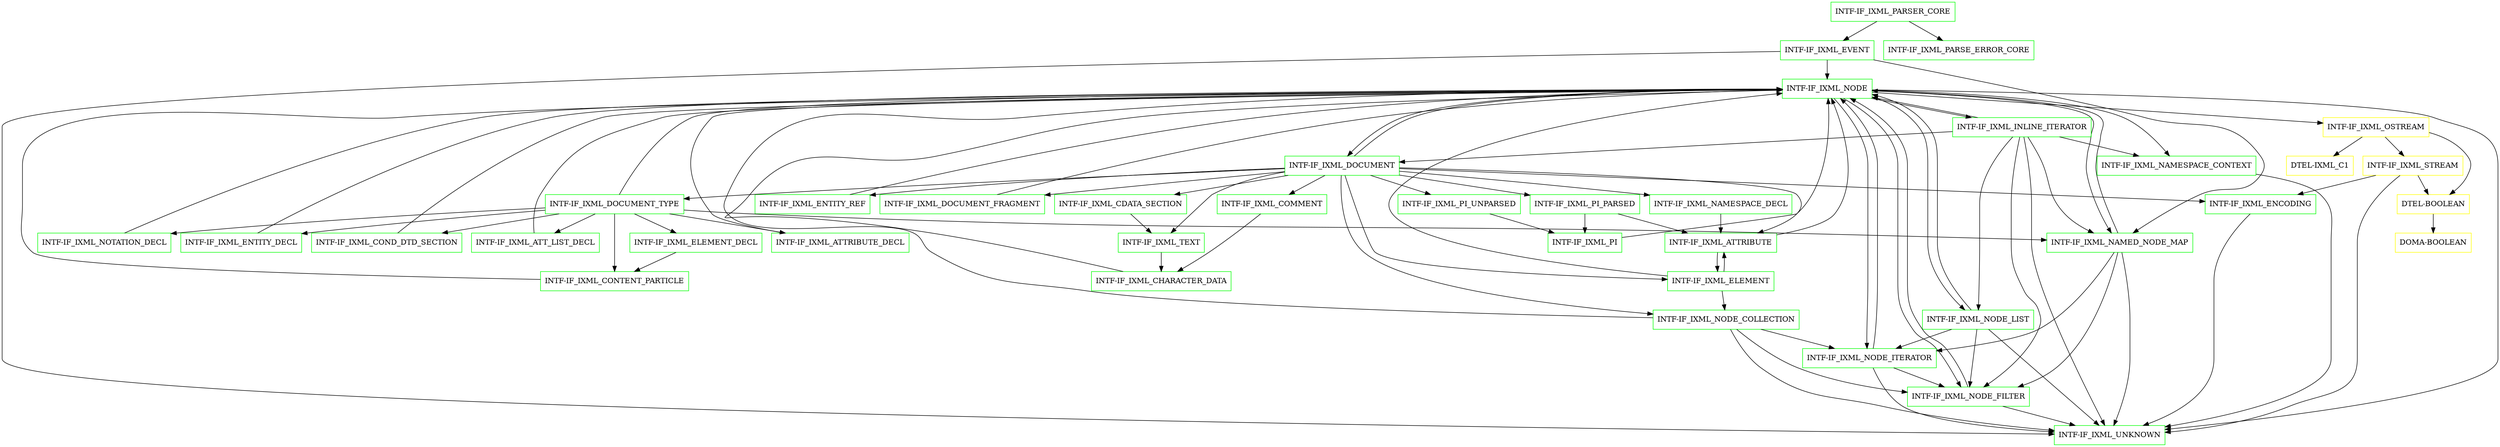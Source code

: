 digraph G {
  "INTF-IF_IXML_PARSER_CORE" [shape=box,color=green];
  "INTF-IF_IXML_EVENT" [shape=box,color=green,URL="./INTF_IF_IXML_EVENT.html"];
  "INTF-IF_IXML_NODE" [shape=box,color=green,URL="./INTF_IF_IXML_NODE.html"];
  "INTF-IF_IXML_OSTREAM" [shape=box,color=yellow,URL="./INTF_IF_IXML_OSTREAM.html"];
  "INTF-IF_IXML_STREAM" [shape=box,color=yellow,URL="./INTF_IF_IXML_STREAM.html"];
  "INTF-IF_IXML_ENCODING" [shape=box,color=green,URL="./INTF_IF_IXML_ENCODING.html"];
  "INTF-IF_IXML_UNKNOWN" [shape=box,color=green,URL="./INTF_IF_IXML_UNKNOWN.html"];
  "DTEL-BOOLEAN" [shape=box,color=yellow,URL="./DTEL_BOOLEAN.html"];
  "DOMA-BOOLEAN" [shape=box,color=yellow,URL="./DOMA_BOOLEAN.html"];
  "DTEL-IXML_C1" [shape=box,color=yellow,URL="./DTEL_IXML_C1.html"];
  "INTF-IF_IXML_DOCUMENT" [shape=box,color=green,URL="./INTF_IF_IXML_DOCUMENT.html"];
  "INTF-IF_IXML_NODE_COLLECTION" [shape=box,color=green,URL="./INTF_IF_IXML_NODE_COLLECTION.html"];
  "INTF-IF_IXML_NODE_FILTER" [shape=box,color=green,URL="./INTF_IF_IXML_NODE_FILTER.html"];
  "INTF-IF_IXML_NODE_ITERATOR" [shape=box,color=green,URL="./INTF_IF_IXML_NODE_ITERATOR.html"];
  "INTF-IF_IXML_TEXT" [shape=box,color=green,URL="./INTF_IF_IXML_TEXT.html"];
  "INTF-IF_IXML_CHARACTER_DATA" [shape=box,color=green,URL="./INTF_IF_IXML_CHARACTER_DATA.html"];
  "INTF-IF_IXML_PI_UNPARSED" [shape=box,color=green,URL="./INTF_IF_IXML_PI_UNPARSED.html"];
  "INTF-IF_IXML_PI" [shape=box,color=green,URL="./INTF_IF_IXML_PI.html"];
  "INTF-IF_IXML_PI_PARSED" [shape=box,color=green,URL="./INTF_IF_IXML_PI_PARSED.html"];
  "INTF-IF_IXML_ATTRIBUTE" [shape=box,color=green,URL="./INTF_IF_IXML_ATTRIBUTE.html"];
  "INTF-IF_IXML_ELEMENT" [shape=box,color=green,URL="./INTF_IF_IXML_ELEMENT.html"];
  "INTF-IF_IXML_NAMESPACE_DECL" [shape=box,color=green,URL="./INTF_IF_IXML_NAMESPACE_DECL.html"];
  "INTF-IF_IXML_ENTITY_REF" [shape=box,color=green,URL="./INTF_IF_IXML_ENTITY_REF.html"];
  "INTF-IF_IXML_DOCUMENT_TYPE" [shape=box,color=green,URL="./INTF_IF_IXML_DOCUMENT_TYPE.html"];
  "INTF-IF_IXML_NAMED_NODE_MAP" [shape=box,color=green,URL="./INTF_IF_IXML_NAMED_NODE_MAP.html"];
  "INTF-IF_IXML_NOTATION_DECL" [shape=box,color=green,URL="./INTF_IF_IXML_NOTATION_DECL.html"];
  "INTF-IF_IXML_ENTITY_DECL" [shape=box,color=green,URL="./INTF_IF_IXML_ENTITY_DECL.html"];
  "INTF-IF_IXML_ELEMENT_DECL" [shape=box,color=green,URL="./INTF_IF_IXML_ELEMENT_DECL.html"];
  "INTF-IF_IXML_CONTENT_PARTICLE" [shape=box,color=green,URL="./INTF_IF_IXML_CONTENT_PARTICLE.html"];
  "INTF-IF_IXML_COND_DTD_SECTION" [shape=box,color=green,URL="./INTF_IF_IXML_COND_DTD_SECTION.html"];
  "INTF-IF_IXML_ATT_LIST_DECL" [shape=box,color=green,URL="./INTF_IF_IXML_ATT_LIST_DECL.html"];
  "INTF-IF_IXML_ATTRIBUTE_DECL" [shape=box,color=green,URL="./INTF_IF_IXML_ATTRIBUTE_DECL.html"];
  "INTF-IF_IXML_DOCUMENT_FRAGMENT" [shape=box,color=green,URL="./INTF_IF_IXML_DOCUMENT_FRAGMENT.html"];
  "INTF-IF_IXML_COMMENT" [shape=box,color=green,URL="./INTF_IF_IXML_COMMENT.html"];
  "INTF-IF_IXML_CDATA_SECTION" [shape=box,color=green,URL="./INTF_IF_IXML_CDATA_SECTION.html"];
  "INTF-IF_IXML_NAMESPACE_CONTEXT" [shape=box,color=green,URL="./INTF_IF_IXML_NAMESPACE_CONTEXT.html"];
  "INTF-IF_IXML_NODE_LIST" [shape=box,color=green,URL="./INTF_IF_IXML_NODE_LIST.html"];
  "INTF-IF_IXML_INLINE_ITERATOR" [shape=box,color=green,URL="./INTF_IF_IXML_INLINE_ITERATOR.html"];
  "INTF-IF_IXML_PARSE_ERROR_CORE" [shape=box,color=green,URL="./INTF_IF_IXML_PARSE_ERROR_CORE.html"];
  "INTF-IF_IXML_PARSER_CORE" -> "INTF-IF_IXML_PARSE_ERROR_CORE";
  "INTF-IF_IXML_PARSER_CORE" -> "INTF-IF_IXML_EVENT";
  "INTF-IF_IXML_EVENT" -> "INTF-IF_IXML_UNKNOWN";
  "INTF-IF_IXML_EVENT" -> "INTF-IF_IXML_NAMED_NODE_MAP";
  "INTF-IF_IXML_EVENT" -> "INTF-IF_IXML_NODE";
  "INTF-IF_IXML_NODE" -> "INTF-IF_IXML_UNKNOWN";
  "INTF-IF_IXML_NODE" -> "INTF-IF_IXML_NODE_FILTER";
  "INTF-IF_IXML_NODE" -> "INTF-IF_IXML_INLINE_ITERATOR";
  "INTF-IF_IXML_NODE" -> "INTF-IF_IXML_NODE_ITERATOR";
  "INTF-IF_IXML_NODE" -> "INTF-IF_IXML_NAMED_NODE_MAP";
  "INTF-IF_IXML_NODE" -> "INTF-IF_IXML_NODE_LIST";
  "INTF-IF_IXML_NODE" -> "INTF-IF_IXML_NAMESPACE_CONTEXT";
  "INTF-IF_IXML_NODE" -> "INTF-IF_IXML_DOCUMENT";
  "INTF-IF_IXML_NODE" -> "INTF-IF_IXML_OSTREAM";
  "INTF-IF_IXML_OSTREAM" -> "DTEL-BOOLEAN";
  "INTF-IF_IXML_OSTREAM" -> "DTEL-IXML_C1";
  "INTF-IF_IXML_OSTREAM" -> "INTF-IF_IXML_STREAM";
  "INTF-IF_IXML_STREAM" -> "DTEL-BOOLEAN";
  "INTF-IF_IXML_STREAM" -> "INTF-IF_IXML_UNKNOWN";
  "INTF-IF_IXML_STREAM" -> "INTF-IF_IXML_ENCODING";
  "INTF-IF_IXML_ENCODING" -> "INTF-IF_IXML_UNKNOWN";
  "DTEL-BOOLEAN" -> "DOMA-BOOLEAN";
  "INTF-IF_IXML_DOCUMENT" -> "INTF-IF_IXML_NODE";
  "INTF-IF_IXML_DOCUMENT" -> "INTF-IF_IXML_ATTRIBUTE";
  "INTF-IF_IXML_DOCUMENT" -> "INTF-IF_IXML_CDATA_SECTION";
  "INTF-IF_IXML_DOCUMENT" -> "INTF-IF_IXML_COMMENT";
  "INTF-IF_IXML_DOCUMENT" -> "INTF-IF_IXML_DOCUMENT_FRAGMENT";
  "INTF-IF_IXML_DOCUMENT" -> "INTF-IF_IXML_DOCUMENT_TYPE";
  "INTF-IF_IXML_DOCUMENT" -> "INTF-IF_IXML_ELEMENT";
  "INTF-IF_IXML_DOCUMENT" -> "INTF-IF_IXML_ENTITY_REF";
  "INTF-IF_IXML_DOCUMENT" -> "INTF-IF_IXML_NAMESPACE_DECL";
  "INTF-IF_IXML_DOCUMENT" -> "INTF-IF_IXML_PI_PARSED";
  "INTF-IF_IXML_DOCUMENT" -> "INTF-IF_IXML_PI_UNPARSED";
  "INTF-IF_IXML_DOCUMENT" -> "INTF-IF_IXML_TEXT";
  "INTF-IF_IXML_DOCUMENT" -> "INTF-IF_IXML_NODE_COLLECTION";
  "INTF-IF_IXML_DOCUMENT" -> "INTF-IF_IXML_ENCODING";
  "INTF-IF_IXML_NODE_COLLECTION" -> "INTF-IF_IXML_UNKNOWN";
  "INTF-IF_IXML_NODE_COLLECTION" -> "INTF-IF_IXML_NODE";
  "INTF-IF_IXML_NODE_COLLECTION" -> "INTF-IF_IXML_NODE_ITERATOR";
  "INTF-IF_IXML_NODE_COLLECTION" -> "INTF-IF_IXML_NODE_FILTER";
  "INTF-IF_IXML_NODE_FILTER" -> "INTF-IF_IXML_UNKNOWN";
  "INTF-IF_IXML_NODE_FILTER" -> "INTF-IF_IXML_NODE";
  "INTF-IF_IXML_NODE_ITERATOR" -> "INTF-IF_IXML_UNKNOWN";
  "INTF-IF_IXML_NODE_ITERATOR" -> "INTF-IF_IXML_NODE_FILTER";
  "INTF-IF_IXML_NODE_ITERATOR" -> "INTF-IF_IXML_NODE";
  "INTF-IF_IXML_TEXT" -> "INTF-IF_IXML_CHARACTER_DATA";
  "INTF-IF_IXML_CHARACTER_DATA" -> "INTF-IF_IXML_NODE";
  "INTF-IF_IXML_PI_UNPARSED" -> "INTF-IF_IXML_PI";
  "INTF-IF_IXML_PI" -> "INTF-IF_IXML_NODE";
  "INTF-IF_IXML_PI_PARSED" -> "INTF-IF_IXML_PI";
  "INTF-IF_IXML_PI_PARSED" -> "INTF-IF_IXML_ATTRIBUTE";
  "INTF-IF_IXML_ATTRIBUTE" -> "INTF-IF_IXML_NODE";
  "INTF-IF_IXML_ATTRIBUTE" -> "INTF-IF_IXML_ELEMENT";
  "INTF-IF_IXML_ELEMENT" -> "INTF-IF_IXML_NODE";
  "INTF-IF_IXML_ELEMENT" -> "INTF-IF_IXML_ATTRIBUTE";
  "INTF-IF_IXML_ELEMENT" -> "INTF-IF_IXML_NODE_COLLECTION";
  "INTF-IF_IXML_NAMESPACE_DECL" -> "INTF-IF_IXML_ATTRIBUTE";
  "INTF-IF_IXML_ENTITY_REF" -> "INTF-IF_IXML_NODE";
  "INTF-IF_IXML_DOCUMENT_TYPE" -> "INTF-IF_IXML_NODE";
  "INTF-IF_IXML_DOCUMENT_TYPE" -> "INTF-IF_IXML_ATTRIBUTE_DECL";
  "INTF-IF_IXML_DOCUMENT_TYPE" -> "INTF-IF_IXML_ATT_LIST_DECL";
  "INTF-IF_IXML_DOCUMENT_TYPE" -> "INTF-IF_IXML_COND_DTD_SECTION";
  "INTF-IF_IXML_DOCUMENT_TYPE" -> "INTF-IF_IXML_CONTENT_PARTICLE";
  "INTF-IF_IXML_DOCUMENT_TYPE" -> "INTF-IF_IXML_ELEMENT_DECL";
  "INTF-IF_IXML_DOCUMENT_TYPE" -> "INTF-IF_IXML_ENTITY_DECL";
  "INTF-IF_IXML_DOCUMENT_TYPE" -> "INTF-IF_IXML_NOTATION_DECL";
  "INTF-IF_IXML_DOCUMENT_TYPE" -> "INTF-IF_IXML_NAMED_NODE_MAP";
  "INTF-IF_IXML_NAMED_NODE_MAP" -> "INTF-IF_IXML_UNKNOWN";
  "INTF-IF_IXML_NAMED_NODE_MAP" -> "INTF-IF_IXML_NODE_ITERATOR";
  "INTF-IF_IXML_NAMED_NODE_MAP" -> "INTF-IF_IXML_NODE_FILTER";
  "INTF-IF_IXML_NAMED_NODE_MAP" -> "INTF-IF_IXML_NODE";
  "INTF-IF_IXML_NOTATION_DECL" -> "INTF-IF_IXML_NODE";
  "INTF-IF_IXML_ENTITY_DECL" -> "INTF-IF_IXML_NODE";
  "INTF-IF_IXML_ELEMENT_DECL" -> "INTF-IF_IXML_CONTENT_PARTICLE";
  "INTF-IF_IXML_CONTENT_PARTICLE" -> "INTF-IF_IXML_NODE";
  "INTF-IF_IXML_COND_DTD_SECTION" -> "INTF-IF_IXML_NODE";
  "INTF-IF_IXML_ATT_LIST_DECL" -> "INTF-IF_IXML_NODE";
  "INTF-IF_IXML_ATTRIBUTE_DECL" -> "INTF-IF_IXML_NODE";
  "INTF-IF_IXML_DOCUMENT_FRAGMENT" -> "INTF-IF_IXML_NODE";
  "INTF-IF_IXML_COMMENT" -> "INTF-IF_IXML_CHARACTER_DATA";
  "INTF-IF_IXML_CDATA_SECTION" -> "INTF-IF_IXML_TEXT";
  "INTF-IF_IXML_NAMESPACE_CONTEXT" -> "INTF-IF_IXML_UNKNOWN";
  "INTF-IF_IXML_NODE_LIST" -> "INTF-IF_IXML_UNKNOWN";
  "INTF-IF_IXML_NODE_LIST" -> "INTF-IF_IXML_NODE_ITERATOR";
  "INTF-IF_IXML_NODE_LIST" -> "INTF-IF_IXML_NODE_FILTER";
  "INTF-IF_IXML_NODE_LIST" -> "INTF-IF_IXML_NODE";
  "INTF-IF_IXML_INLINE_ITERATOR" -> "INTF-IF_IXML_UNKNOWN";
  "INTF-IF_IXML_INLINE_ITERATOR" -> "INTF-IF_IXML_NODE";
  "INTF-IF_IXML_INLINE_ITERATOR" -> "INTF-IF_IXML_NAMED_NODE_MAP";
  "INTF-IF_IXML_INLINE_ITERATOR" -> "INTF-IF_IXML_NODE_LIST";
  "INTF-IF_IXML_INLINE_ITERATOR" -> "INTF-IF_IXML_NODE_FILTER";
  "INTF-IF_IXML_INLINE_ITERATOR" -> "INTF-IF_IXML_NAMESPACE_CONTEXT";
  "INTF-IF_IXML_INLINE_ITERATOR" -> "INTF-IF_IXML_DOCUMENT";
}
